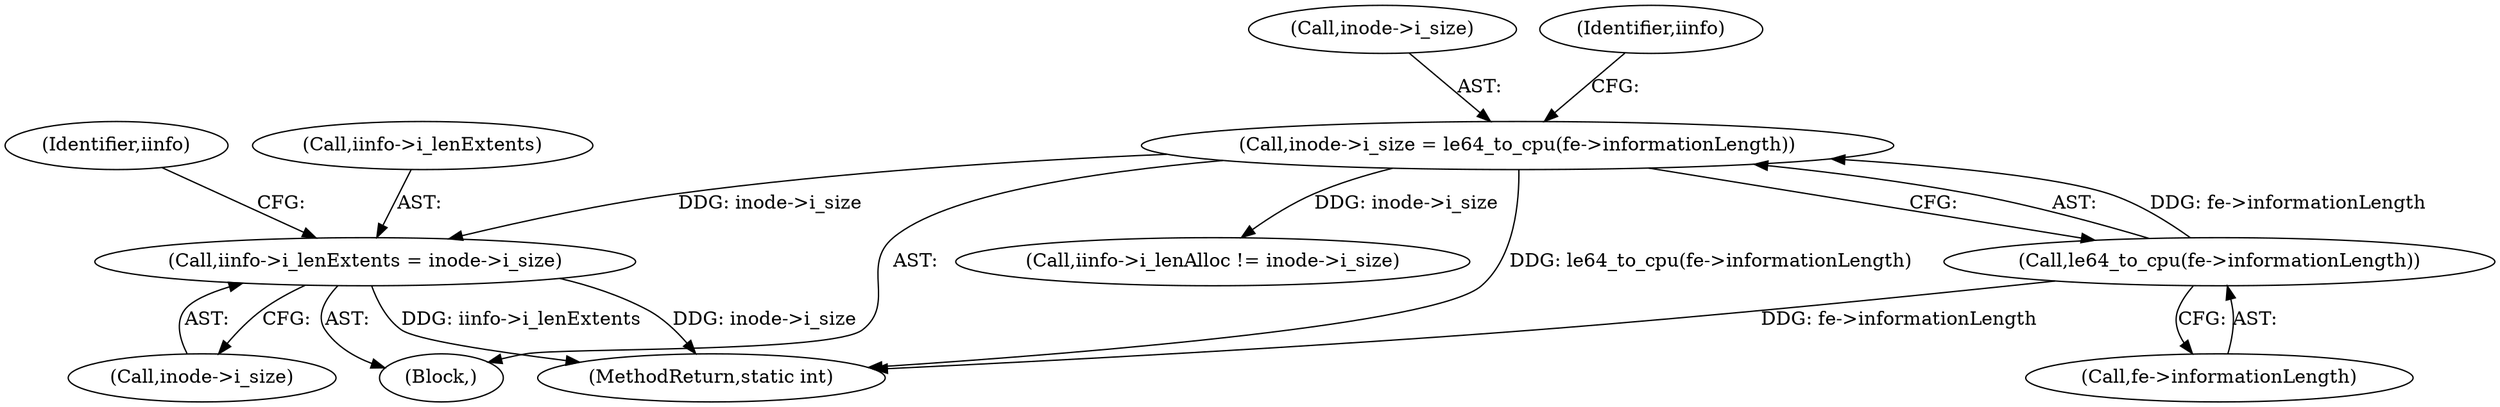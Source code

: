 digraph "0_linux_23b133bdc452aa441fcb9b82cbf6dd05cfd342d0@pointer" {
"1000740" [label="(Call,iinfo->i_lenExtents = inode->i_size)"];
"1000732" [label="(Call,inode->i_size = le64_to_cpu(fe->informationLength))"];
"1000736" [label="(Call,le64_to_cpu(fe->informationLength))"];
"1000744" [label="(Call,inode->i_size)"];
"1000111" [label="(Block,)"];
"1000750" [label="(Identifier,iinfo)"];
"1000732" [label="(Call,inode->i_size = le64_to_cpu(fe->informationLength))"];
"1001009" [label="(Call,iinfo->i_lenAlloc != inode->i_size)"];
"1000733" [label="(Call,inode->i_size)"];
"1000736" [label="(Call,le64_to_cpu(fe->informationLength))"];
"1000742" [label="(Identifier,iinfo)"];
"1000740" [label="(Call,iinfo->i_lenExtents = inode->i_size)"];
"1000737" [label="(Call,fe->informationLength)"];
"1000741" [label="(Call,iinfo->i_lenExtents)"];
"1001231" [label="(MethodReturn,static int)"];
"1000740" -> "1000111"  [label="AST: "];
"1000740" -> "1000744"  [label="CFG: "];
"1000741" -> "1000740"  [label="AST: "];
"1000744" -> "1000740"  [label="AST: "];
"1000750" -> "1000740"  [label="CFG: "];
"1000740" -> "1001231"  [label="DDG: inode->i_size"];
"1000740" -> "1001231"  [label="DDG: iinfo->i_lenExtents"];
"1000732" -> "1000740"  [label="DDG: inode->i_size"];
"1000732" -> "1000111"  [label="AST: "];
"1000732" -> "1000736"  [label="CFG: "];
"1000733" -> "1000732"  [label="AST: "];
"1000736" -> "1000732"  [label="AST: "];
"1000742" -> "1000732"  [label="CFG: "];
"1000732" -> "1001231"  [label="DDG: le64_to_cpu(fe->informationLength)"];
"1000736" -> "1000732"  [label="DDG: fe->informationLength"];
"1000732" -> "1001009"  [label="DDG: inode->i_size"];
"1000736" -> "1000737"  [label="CFG: "];
"1000737" -> "1000736"  [label="AST: "];
"1000736" -> "1001231"  [label="DDG: fe->informationLength"];
}
